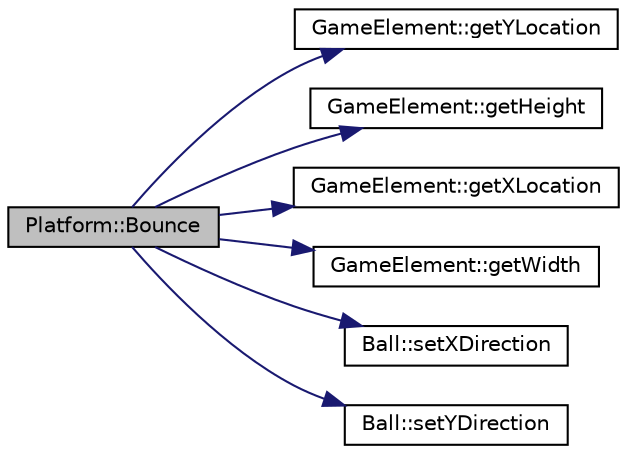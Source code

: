 digraph "Platform::Bounce"
{
  edge [fontname="Helvetica",fontsize="10",labelfontname="Helvetica",labelfontsize="10"];
  node [fontname="Helvetica",fontsize="10",shape=record];
  rankdir="LR";
  Node7 [label="Platform::Bounce",height=0.2,width=0.4,color="black", fillcolor="grey75", style="filled", fontcolor="black"];
  Node7 -> Node8 [color="midnightblue",fontsize="10",style="solid",fontname="Helvetica"];
  Node8 [label="GameElement::getYLocation",height=0.2,width=0.4,color="black", fillcolor="white", style="filled",URL="$class_game_element.html#a29823dea49b05f06fa6cb9b20239e3a3"];
  Node7 -> Node9 [color="midnightblue",fontsize="10",style="solid",fontname="Helvetica"];
  Node9 [label="GameElement::getHeight",height=0.2,width=0.4,color="black", fillcolor="white", style="filled",URL="$class_game_element.html#adb82bf0c9072c2bbdb623b0d7958655e"];
  Node7 -> Node10 [color="midnightblue",fontsize="10",style="solid",fontname="Helvetica"];
  Node10 [label="GameElement::getXLocation",height=0.2,width=0.4,color="black", fillcolor="white", style="filled",URL="$class_game_element.html#a7c154aff646c91168dc974a43d340812"];
  Node7 -> Node11 [color="midnightblue",fontsize="10",style="solid",fontname="Helvetica"];
  Node11 [label="GameElement::getWidth",height=0.2,width=0.4,color="black", fillcolor="white", style="filled",URL="$class_game_element.html#a614be3513f3bd193fb2666b44e7c6b4d"];
  Node7 -> Node12 [color="midnightblue",fontsize="10",style="solid",fontname="Helvetica"];
  Node12 [label="Ball::setXDirection",height=0.2,width=0.4,color="black", fillcolor="white", style="filled",URL="$class_ball.html#a33c7d96eba2d906bbc499096cab640f9"];
  Node7 -> Node13 [color="midnightblue",fontsize="10",style="solid",fontname="Helvetica"];
  Node13 [label="Ball::setYDirection",height=0.2,width=0.4,color="black", fillcolor="white", style="filled",URL="$class_ball.html#abd9ccb6c5c49cacbfbcd25447bfd6207"];
}
